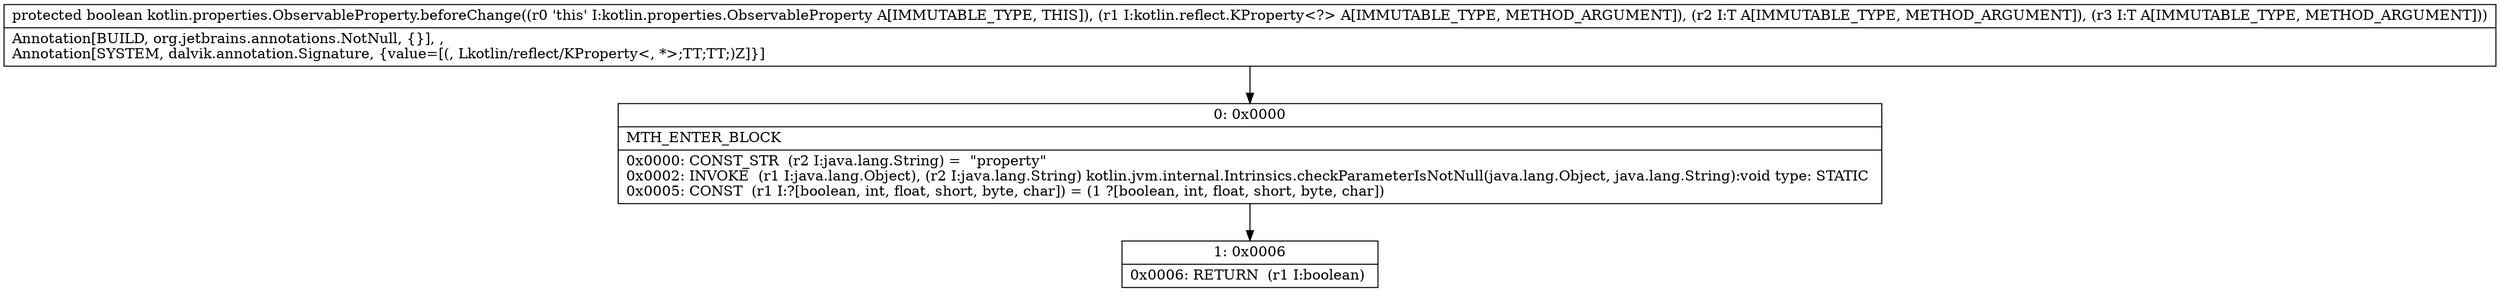 digraph "CFG forkotlin.properties.ObservableProperty.beforeChange(Lkotlin\/reflect\/KProperty;Ljava\/lang\/Object;Ljava\/lang\/Object;)Z" {
Node_0 [shape=record,label="{0\:\ 0x0000|MTH_ENTER_BLOCK\l|0x0000: CONST_STR  (r2 I:java.lang.String) =  \"property\" \l0x0002: INVOKE  (r1 I:java.lang.Object), (r2 I:java.lang.String) kotlin.jvm.internal.Intrinsics.checkParameterIsNotNull(java.lang.Object, java.lang.String):void type: STATIC \l0x0005: CONST  (r1 I:?[boolean, int, float, short, byte, char]) = (1 ?[boolean, int, float, short, byte, char]) \l}"];
Node_1 [shape=record,label="{1\:\ 0x0006|0x0006: RETURN  (r1 I:boolean) \l}"];
MethodNode[shape=record,label="{protected boolean kotlin.properties.ObservableProperty.beforeChange((r0 'this' I:kotlin.properties.ObservableProperty A[IMMUTABLE_TYPE, THIS]), (r1 I:kotlin.reflect.KProperty\<?\> A[IMMUTABLE_TYPE, METHOD_ARGUMENT]), (r2 I:T A[IMMUTABLE_TYPE, METHOD_ARGUMENT]), (r3 I:T A[IMMUTABLE_TYPE, METHOD_ARGUMENT]))  | Annotation[BUILD, org.jetbrains.annotations.NotNull, \{\}], , \lAnnotation[SYSTEM, dalvik.annotation.Signature, \{value=[(, Lkotlin\/reflect\/KProperty\<, *\>;TT;TT;)Z]\}]\l}"];
MethodNode -> Node_0;
Node_0 -> Node_1;
}

